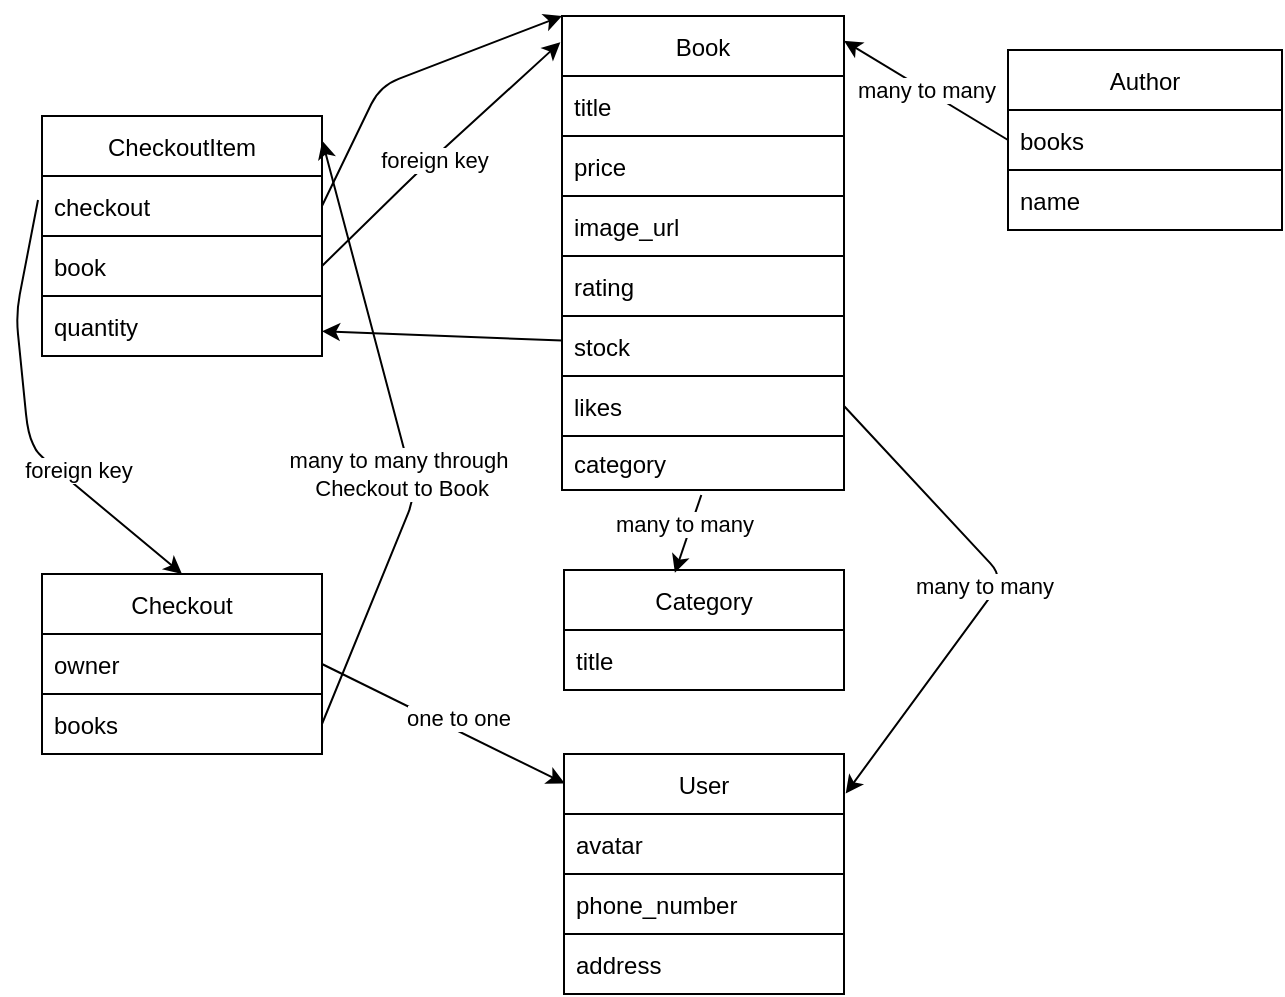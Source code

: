 <mxfile>
    <diagram id="bodcUHLIRjLmu14t9TDp" name="Page-1">
        <mxGraphModel dx="1092" dy="645" grid="0" gridSize="10" guides="1" tooltips="1" connect="1" arrows="1" fold="1" page="1" pageScale="1" pageWidth="850" pageHeight="1100" background="none" math="0" shadow="0">
            <root>
                <mxCell id="0"/>
                <mxCell id="1" parent="0"/>
                <mxCell id="2" value="User" style="swimlane;fontStyle=0;childLayout=stackLayout;horizontal=1;startSize=30;horizontalStack=0;resizeParent=1;resizeParentMax=0;resizeLast=0;collapsible=1;marginBottom=0;swimlaneLine=1;" vertex="1" parent="1">
                    <mxGeometry x="285" y="382" width="140" height="120" as="geometry"/>
                </mxCell>
                <mxCell id="4" value="avatar" style="text;strokeColor=none;fillColor=none;align=left;verticalAlign=middle;spacingLeft=4;spacingRight=4;overflow=hidden;points=[[0,0.5],[1,0.5]];portConstraint=eastwest;rotatable=0;arcSize=12;" vertex="1" parent="2">
                    <mxGeometry y="30" width="140" height="30" as="geometry"/>
                </mxCell>
                <mxCell id="5" value="phone_number" style="text;strokeColor=default;fillColor=none;align=left;verticalAlign=middle;spacingLeft=4;spacingRight=4;overflow=hidden;points=[[0,0.5],[1,0.5]];portConstraint=eastwest;rotatable=0;" vertex="1" parent="2">
                    <mxGeometry y="60" width="140" height="30" as="geometry"/>
                </mxCell>
                <mxCell id="8" value="address" style="text;strokeColor=none;fillColor=none;align=left;verticalAlign=middle;spacingLeft=4;spacingRight=4;overflow=hidden;points=[[0,0.5],[1,0.5]];portConstraint=eastwest;rotatable=0;" vertex="1" parent="2">
                    <mxGeometry y="90" width="140" height="30" as="geometry"/>
                </mxCell>
                <mxCell id="9" value="Category" style="swimlane;fontStyle=0;childLayout=stackLayout;horizontal=1;startSize=30;horizontalStack=0;resizeParent=1;resizeParentMax=0;resizeLast=0;collapsible=1;marginBottom=0;" vertex="1" parent="1">
                    <mxGeometry x="285" y="290" width="140" height="60" as="geometry"/>
                </mxCell>
                <mxCell id="10" value="title" style="text;strokeColor=none;fillColor=none;align=left;verticalAlign=middle;spacingLeft=4;spacingRight=4;overflow=hidden;points=[[0,0.5],[1,0.5]];portConstraint=eastwest;rotatable=0;" vertex="1" parent="9">
                    <mxGeometry y="30" width="140" height="30" as="geometry"/>
                </mxCell>
                <mxCell id="13" value="Book" style="swimlane;fontStyle=0;childLayout=stackLayout;horizontal=1;startSize=30;horizontalStack=0;resizeParent=1;resizeParentMax=0;resizeLast=0;collapsible=1;marginBottom=0;strokeColor=default;" vertex="1" parent="1">
                    <mxGeometry x="284" y="13" width="141" height="180" as="geometry"/>
                </mxCell>
                <mxCell id="14" value="title" style="text;strokeColor=none;fillColor=none;align=left;verticalAlign=middle;spacingLeft=4;spacingRight=4;overflow=hidden;points=[[0,0.5],[1,0.5]];portConstraint=eastwest;rotatable=0;" vertex="1" parent="13">
                    <mxGeometry y="30" width="141" height="30" as="geometry"/>
                </mxCell>
                <mxCell id="15" value="price" style="text;strokeColor=default;fillColor=none;align=left;verticalAlign=middle;spacingLeft=4;spacingRight=4;overflow=hidden;points=[[0,0.5],[1,0.5]];portConstraint=eastwest;rotatable=0;" vertex="1" parent="13">
                    <mxGeometry y="60" width="141" height="30" as="geometry"/>
                </mxCell>
                <mxCell id="16" value="image_url" style="text;strokeColor=default;fillColor=none;align=left;verticalAlign=middle;spacingLeft=4;spacingRight=4;overflow=hidden;points=[[0,0.5],[1,0.5]];portConstraint=eastwest;rotatable=0;" vertex="1" parent="13">
                    <mxGeometry y="90" width="141" height="30" as="geometry"/>
                </mxCell>
                <mxCell id="17" value="rating" style="text;strokeColor=none;fillColor=none;align=left;verticalAlign=middle;spacingLeft=4;spacingRight=4;overflow=hidden;points=[[0,0.5],[1,0.5]];portConstraint=eastwest;rotatable=0;" vertex="1" parent="13">
                    <mxGeometry y="120" width="141" height="30" as="geometry"/>
                </mxCell>
                <mxCell id="18" value="stock" style="text;strokeColor=default;fillColor=none;align=left;verticalAlign=middle;spacingLeft=4;spacingRight=4;overflow=hidden;points=[[0,0.5],[1,0.5]];portConstraint=eastwest;rotatable=0;" vertex="1" parent="13">
                    <mxGeometry y="150" width="141" height="30" as="geometry"/>
                </mxCell>
                <mxCell id="21" value="Author" style="swimlane;fontStyle=0;childLayout=stackLayout;horizontal=1;startSize=30;horizontalStack=0;resizeParent=1;resizeParentMax=0;resizeLast=0;collapsible=1;marginBottom=0;strokeColor=default;" vertex="1" parent="1">
                    <mxGeometry x="507" y="30" width="137" height="90" as="geometry"/>
                </mxCell>
                <mxCell id="35" value="books" style="text;strokeColor=default;fillColor=none;align=left;verticalAlign=middle;spacingLeft=4;spacingRight=4;overflow=hidden;points=[[0,0.5],[1,0.5]];portConstraint=eastwest;rotatable=0;" vertex="1" parent="21">
                    <mxGeometry y="30" width="137" height="30" as="geometry"/>
                </mxCell>
                <mxCell id="46" value="name" style="text;strokeColor=default;fillColor=none;align=left;verticalAlign=middle;spacingLeft=4;spacingRight=4;overflow=hidden;points=[[0,0.5],[1,0.5]];portConstraint=eastwest;rotatable=0;" vertex="1" parent="21">
                    <mxGeometry y="60" width="137" height="30" as="geometry"/>
                </mxCell>
                <mxCell id="25" value="CheckoutItem" style="swimlane;fontStyle=0;childLayout=stackLayout;horizontal=1;startSize=30;horizontalStack=0;resizeParent=1;resizeParentMax=0;resizeLast=0;collapsible=1;marginBottom=0;strokeColor=default;" vertex="1" parent="1">
                    <mxGeometry x="24" y="63" width="140" height="120" as="geometry"/>
                </mxCell>
                <mxCell id="49" value="" style="endArrow=classic;html=1;entryX=0.5;entryY=0;entryDx=0;entryDy=0;" edge="1" parent="25" target="29">
                    <mxGeometry relative="1" as="geometry">
                        <mxPoint x="-2" y="42" as="sourcePoint"/>
                        <mxPoint x="98" y="42" as="targetPoint"/>
                        <Array as="points">
                            <mxPoint x="-13" y="99"/>
                            <mxPoint x="-7" y="159"/>
                            <mxPoint x="-2" y="169"/>
                        </Array>
                    </mxGeometry>
                </mxCell>
                <mxCell id="50" value="foreign key" style="edgeLabel;resizable=0;html=1;align=center;verticalAlign=middle;strokeColor=default;" connectable="0" vertex="1" parent="49">
                    <mxGeometry relative="1" as="geometry">
                        <mxPoint x="25" y="25" as="offset"/>
                    </mxGeometry>
                </mxCell>
                <mxCell id="26" value="checkout" style="text;strokeColor=none;fillColor=none;align=left;verticalAlign=middle;spacingLeft=4;spacingRight=4;overflow=hidden;points=[[0,0.5],[1,0.5]];portConstraint=eastwest;rotatable=0;" vertex="1" parent="25">
                    <mxGeometry y="30" width="140" height="30" as="geometry"/>
                </mxCell>
                <mxCell id="27" value="book" style="text;strokeColor=default;fillColor=none;align=left;verticalAlign=middle;spacingLeft=4;spacingRight=4;overflow=hidden;points=[[0,0.5],[1,0.5]];portConstraint=eastwest;rotatable=0;" vertex="1" parent="25">
                    <mxGeometry y="60" width="140" height="30" as="geometry"/>
                </mxCell>
                <mxCell id="28" value="quantity" style="text;strokeColor=none;fillColor=none;align=left;verticalAlign=middle;spacingLeft=4;spacingRight=4;overflow=hidden;points=[[0,0.5],[1,0.5]];portConstraint=eastwest;rotatable=0;" vertex="1" parent="25">
                    <mxGeometry y="90" width="140" height="30" as="geometry"/>
                </mxCell>
                <mxCell id="29" value="Checkout" style="swimlane;fontStyle=0;childLayout=stackLayout;horizontal=1;startSize=30;horizontalStack=0;resizeParent=1;resizeParentMax=0;resizeLast=0;collapsible=1;marginBottom=0;strokeColor=default;" vertex="1" parent="1">
                    <mxGeometry x="24" y="292" width="140" height="90" as="geometry"/>
                </mxCell>
                <mxCell id="30" value="owner" style="text;strokeColor=none;fillColor=none;align=left;verticalAlign=middle;spacingLeft=4;spacingRight=4;overflow=hidden;points=[[0,0.5],[1,0.5]];portConstraint=eastwest;rotatable=0;" vertex="1" parent="29">
                    <mxGeometry y="30" width="140" height="30" as="geometry"/>
                </mxCell>
                <mxCell id="31" value="books" style="text;strokeColor=default;fillColor=none;align=left;verticalAlign=middle;spacingLeft=4;spacingRight=4;overflow=hidden;points=[[0,0.5],[1,0.5]];portConstraint=eastwest;rotatable=0;" vertex="1" parent="29">
                    <mxGeometry y="60" width="140" height="30" as="geometry"/>
                </mxCell>
                <mxCell id="37" value="" style="endArrow=classic;html=1;exitX=0;exitY=0.5;exitDx=0;exitDy=0;entryX=1;entryY=0.069;entryDx=0;entryDy=0;entryPerimeter=0;" edge="1" parent="1" source="35" target="13">
                    <mxGeometry relative="1" as="geometry">
                        <mxPoint x="130" y="250" as="sourcePoint"/>
                        <mxPoint x="230" y="250" as="targetPoint"/>
                    </mxGeometry>
                </mxCell>
                <mxCell id="38" value="many to many" style="edgeLabel;resizable=0;html=1;align=center;verticalAlign=middle;strokeColor=default;" connectable="0" vertex="1" parent="37">
                    <mxGeometry relative="1" as="geometry"/>
                </mxCell>
                <mxCell id="51" value="" style="endArrow=classic;html=1;exitX=1;exitY=0.5;exitDx=0;exitDy=0;entryX=0;entryY=0;entryDx=0;entryDy=0;startArrow=none;" edge="1" parent="1" source="26" target="13">
                    <mxGeometry relative="1" as="geometry">
                        <mxPoint x="241" y="265" as="sourcePoint"/>
                        <mxPoint x="303" y="251" as="targetPoint"/>
                        <Array as="points">
                            <mxPoint x="193" y="48"/>
                        </Array>
                    </mxGeometry>
                </mxCell>
                <mxCell id="53" value="" style="endArrow=classic;html=1;entryX=0.003;entryY=0.123;entryDx=0;entryDy=0;entryPerimeter=0;exitX=1;exitY=0.5;exitDx=0;exitDy=0;" edge="1" parent="1" source="30" target="2">
                    <mxGeometry relative="1" as="geometry">
                        <mxPoint x="203" y="251" as="sourcePoint"/>
                        <mxPoint x="303" y="251" as="targetPoint"/>
                    </mxGeometry>
                </mxCell>
                <mxCell id="54" value="one to one" style="edgeLabel;resizable=0;html=1;align=center;verticalAlign=middle;strokeColor=default;" connectable="0" vertex="1" parent="53">
                    <mxGeometry relative="1" as="geometry">
                        <mxPoint x="7" y="-3" as="offset"/>
                    </mxGeometry>
                </mxCell>
                <mxCell id="55" value="" style="endArrow=classic;html=1;exitX=1;exitY=0.5;exitDx=0;exitDy=0;entryX=1.001;entryY=0.103;entryDx=0;entryDy=0;entryPerimeter=0;" edge="1" parent="1" source="31" target="25">
                    <mxGeometry relative="1" as="geometry">
                        <mxPoint x="186.96" y="400.04" as="sourcePoint"/>
                        <mxPoint x="164.0" y="73.0" as="targetPoint"/>
                        <Array as="points">
                            <mxPoint x="210.96" y="252.04"/>
                        </Array>
                    </mxGeometry>
                </mxCell>
                <mxCell id="56" value="many to many through&lt;br&gt;&amp;nbsp;Checkout to Book" style="edgeLabel;resizable=0;html=1;align=center;verticalAlign=middle;strokeColor=default;" connectable="0" vertex="1" parent="55">
                    <mxGeometry relative="1" as="geometry">
                        <mxPoint x="-2" y="18" as="offset"/>
                    </mxGeometry>
                </mxCell>
                <mxCell id="68" value="" style="endArrow=classic;html=1;exitX=1;exitY=0.5;exitDx=0;exitDy=0;entryX=-0.006;entryY=0.073;entryDx=0;entryDy=0;entryPerimeter=0;" edge="1" parent="1" source="27" target="13">
                    <mxGeometry relative="1" as="geometry">
                        <mxPoint x="178" y="213" as="sourcePoint"/>
                        <mxPoint x="294" y="37" as="targetPoint"/>
                        <Array as="points">
                            <mxPoint x="211" y="92"/>
                        </Array>
                    </mxGeometry>
                </mxCell>
                <mxCell id="69" value="foreign key" style="edgeLabel;resizable=0;html=1;align=center;verticalAlign=middle;strokeColor=default;" connectable="0" vertex="1" parent="68">
                    <mxGeometry relative="1" as="geometry">
                        <mxPoint x="-3" y="3" as="offset"/>
                    </mxGeometry>
                </mxCell>
                <mxCell id="70" value="" style="edgeStyle=none;html=1;" edge="1" parent="1" source="18" target="28">
                    <mxGeometry relative="1" as="geometry"/>
                </mxCell>
                <mxCell id="19" value="likes" style="text;strokeColor=default;fillColor=none;align=left;verticalAlign=middle;spacingLeft=4;spacingRight=4;overflow=hidden;points=[[0,0.5],[1,0.5]];portConstraint=eastwest;rotatable=0;" vertex="1" parent="1">
                    <mxGeometry x="284" y="193" width="141" height="30" as="geometry"/>
                </mxCell>
                <mxCell id="20" value="category" style="text;strokeColor=default;fillColor=none;align=left;verticalAlign=middle;spacingLeft=4;spacingRight=4;overflow=hidden;points=[[0,0.5],[1,0.5]];portConstraint=eastwest;rotatable=0;" vertex="1" parent="1">
                    <mxGeometry x="284" y="223" width="141" height="27" as="geometry"/>
                </mxCell>
                <mxCell id="73" value="" style="endArrow=classic;html=1;exitX=1;exitY=0.5;exitDx=0;exitDy=0;entryX=1.006;entryY=0.165;entryDx=0;entryDy=0;entryPerimeter=0;" edge="1" parent="1" source="19" target="2">
                    <mxGeometry relative="1" as="geometry">
                        <mxPoint x="422" y="214" as="sourcePoint"/>
                        <mxPoint x="425" y="404" as="targetPoint"/>
                        <Array as="points">
                            <mxPoint x="505" y="294"/>
                        </Array>
                    </mxGeometry>
                </mxCell>
                <mxCell id="74" value="many to many" style="edgeLabel;resizable=0;html=1;align=center;verticalAlign=middle;strokeColor=default;" connectable="0" vertex="1" parent="73">
                    <mxGeometry relative="1" as="geometry">
                        <mxPoint x="-5" y="-3" as="offset"/>
                    </mxGeometry>
                </mxCell>
                <mxCell id="75" value="" style="endArrow=classic;html=1;exitX=0.494;exitY=1.092;exitDx=0;exitDy=0;exitPerimeter=0;entryX=0.396;entryY=0.023;entryDx=0;entryDy=0;entryPerimeter=0;" edge="1" parent="1" source="20" target="9">
                    <mxGeometry relative="1" as="geometry">
                        <mxPoint x="264" y="270" as="sourcePoint"/>
                        <mxPoint x="320" y="270" as="targetPoint"/>
                    </mxGeometry>
                </mxCell>
                <mxCell id="76" value="many to many" style="edgeLabel;resizable=0;html=1;align=center;verticalAlign=middle;strokeColor=default;" connectable="0" vertex="1" parent="75">
                    <mxGeometry relative="1" as="geometry">
                        <mxPoint x="-2" y="-5" as="offset"/>
                    </mxGeometry>
                </mxCell>
            </root>
        </mxGraphModel>
    </diagram>
</mxfile>